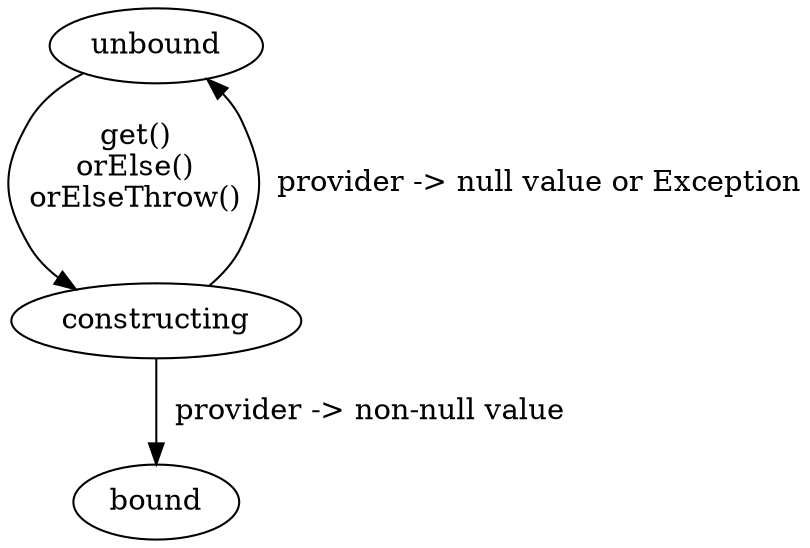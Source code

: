 digraph G {
    unbound -> constructing [ label="get()\norElse()\norElseThrow()\n  " ];
    constructing -> unbound [ label="  provider -> null value or Exception" ];
    constructing -> bound [ label="  provider -> non-null value" ];
}